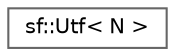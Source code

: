 digraph "Graphical Class Hierarchy"
{
 // LATEX_PDF_SIZE
  bgcolor="transparent";
  edge [fontname=Helvetica,fontsize=10,labelfontname=Helvetica,labelfontsize=10];
  node [fontname=Helvetica,fontsize=10,shape=box,height=0.2,width=0.4];
  rankdir="LR";
  Node0 [id="Node000000",label="sf::Utf\< N \>",height=0.2,width=0.4,color="grey40", fillcolor="white", style="filled",URL="$classsf_1_1_utf.html",tooltip=" "];
}
